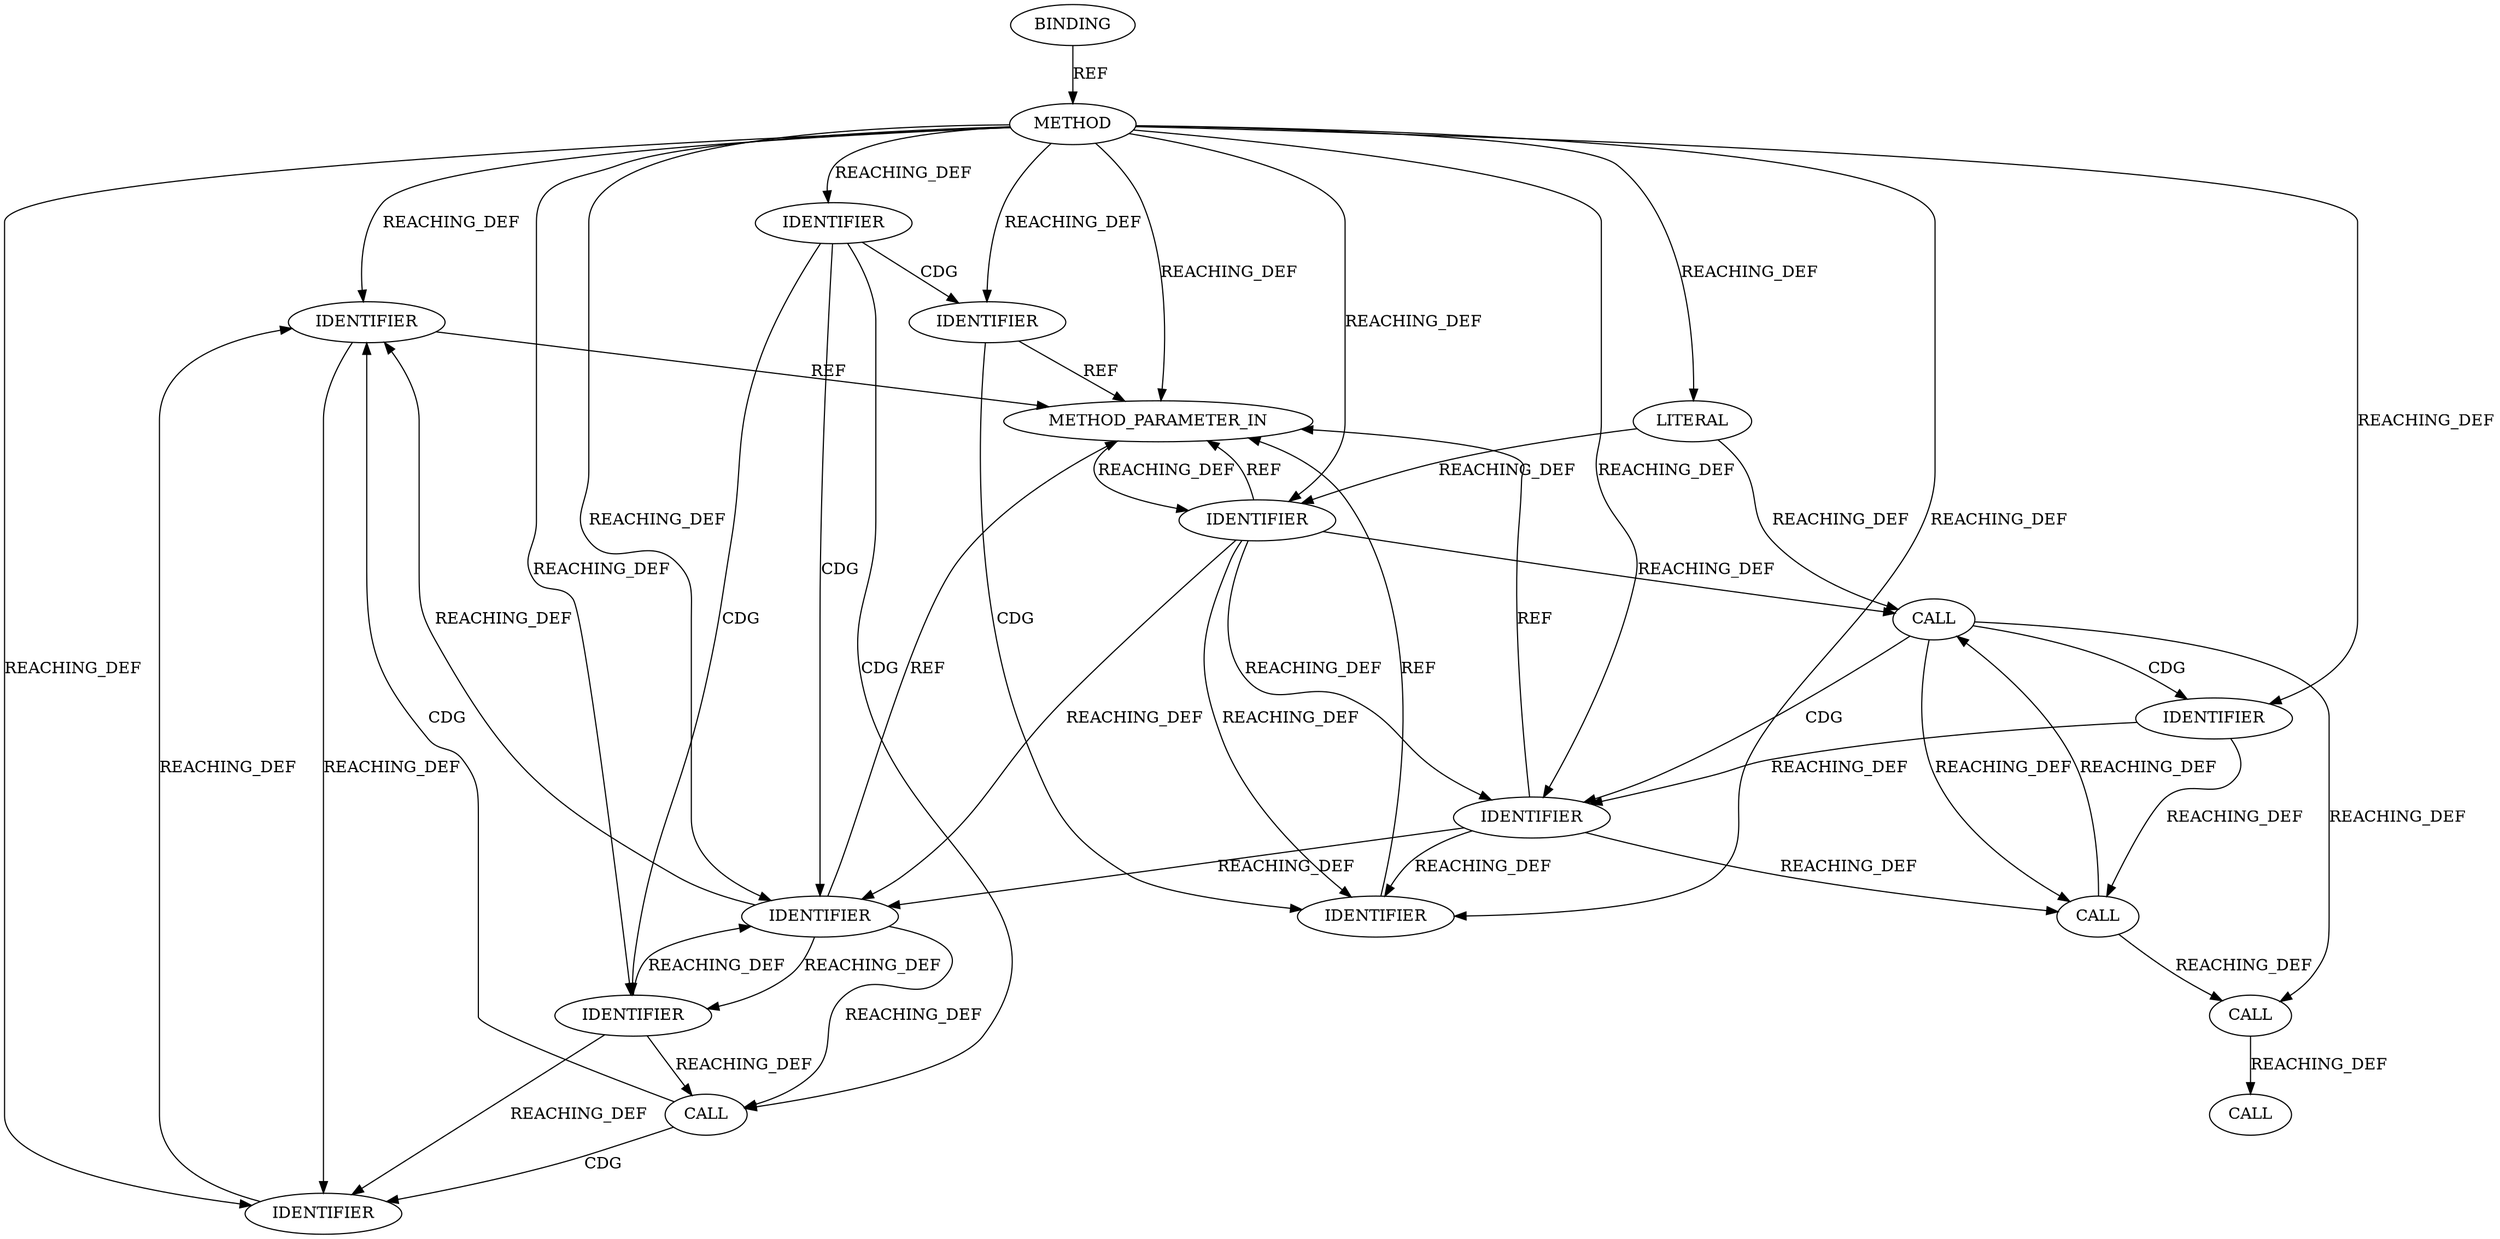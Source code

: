 strict digraph "" {
	node [label="\N"];
	1219	[METHOD_FULL_NAME=head_onwire_len,
		NAME=head_onwire_len,
		SIGNATURE="int head_onwire_len (int,bool)",
		label=BINDING];
	1167	[AST_PARENT_FULL_NAME="messenger_v2.c:<global>",
		AST_PARENT_TYPE=TYPE_DECL,
		CODE="static int head_onwire_len(int ctrl_len, bool secure)
{
	int head_len;
	int rem_len;

	BUG_ON(ctrl_len < 0 || ctrl_len > CEPH_MSG_\
MAX_CONTROL_LEN);

	if (secure) {
		head_len = CEPH_PREAMBLE_SECURE_LEN;
		if (ctrl_len > CEPH_PREAMBLE_INLINE_LEN) {
			rem_len = \
ctrl_len - CEPH_PREAMBLE_INLINE_LEN;
			head_len += padded_len(rem_len) + CEPH_GCM_TAG_LEN;
		}
	} else {
		head_len = CEPH_PREAMBLE_\
PLAIN_LEN;
		if (ctrl_len)
			head_len += ctrl_len + CEPH_CRC_LEN;
	}
	return head_len;
}",
		COLUMN_NUMBER=1,
		COLUMN_NUMBER_END=1,
		FILENAME="messenger_v2.c",
		FULL_NAME=head_onwire_len,
		IS_EXTERNAL=false,
		LINE_NUMBER=388,
		LINE_NUMBER_END=407,
		NAME=head_onwire_len,
		ORDER=28,
		SIGNATURE="int head_onwire_len (int,bool)",
		filename="messenger_v2.c",
		label=METHOD];
	1219 -> 1167	[label=REF];
	1195	[ARGUMENT_INDEX=1,
		CODE=ctrl_len,
		COLUMN_NUMBER=14,
		LINE_NUMBER=398,
		NAME=ctrl_len,
		ORDER=1,
		TYPE_FULL_NAME=int,
		filename="messenger_v2.c",
		label=IDENTIFIER];
	1167 -> 1195	[label=REACHING_DEF];
	1168	[CODE="int ctrl_len",
		COLUMN_NUMBER=28,
		EVALUATION_STRATEGY=BY_VALUE,
		INDEX=1,
		IS_VARIADIC=false,
		LINE_NUMBER=388,
		NAME=ctrl_len,
		ORDER=1,
		TYPE_FULL_NAME=int,
		filename="messenger_v2.c",
		label=METHOD_PARAMETER_IN];
	1167 -> 1168	[label=REACHING_DEF];
	1196	[ARGUMENT_INDEX=2,
		CODE=CEPH_PREAMBLE_INLINE_LEN,
		COLUMN_NUMBER=25,
		LINE_NUMBER=398,
		NAME=CEPH_PREAMBLE_INLINE_LEN,
		ORDER=2,
		TYPE_FULL_NAME=ANY,
		filename="messenger_v2.c",
		label=IDENTIFIER];
	1167 -> 1196	[label=REACHING_DEF];
	1176	[ARGUMENT_INDEX=1,
		CODE=ctrl_len,
		COLUMN_NUMBER=9,
		LINE_NUMBER=393,
		NAME=ctrl_len,
		ORDER=1,
		TYPE_FULL_NAME=int,
		filename="messenger_v2.c",
		label=IDENTIFIER];
	1167 -> 1176	[label=REACHING_DEF];
	1179	[ARGUMENT_INDEX=1,
		CODE=ctrl_len,
		COLUMN_NUMBER=25,
		LINE_NUMBER=393,
		NAME=ctrl_len,
		ORDER=1,
		TYPE_FULL_NAME=int,
		filename="messenger_v2.c",
		label=IDENTIFIER];
	1167 -> 1179	[label=REACHING_DEF];
	1189	[ARGUMENT_INDEX=1,
		CODE=ctrl_len,
		COLUMN_NUMBER=7,
		LINE_NUMBER=397,
		NAME=ctrl_len,
		ORDER=1,
		TYPE_FULL_NAME=int,
		filename="messenger_v2.c",
		label=IDENTIFIER];
	1167 -> 1189	[label=REACHING_DEF];
	1214	[ARGUMENT_INDEX=1,
		CODE=ctrl_len,
		COLUMN_NUMBER=16,
		LINE_NUMBER=404,
		NAME=ctrl_len,
		ORDER=1,
		TYPE_FULL_NAME=int,
		filename="messenger_v2.c",
		label=IDENTIFIER];
	1167 -> 1214	[label=REACHING_DEF];
	1190	[ARGUMENT_INDEX=2,
		CODE=CEPH_PREAMBLE_INLINE_LEN,
		COLUMN_NUMBER=18,
		LINE_NUMBER=397,
		NAME=CEPH_PREAMBLE_INLINE_LEN,
		ORDER=2,
		TYPE_FULL_NAME=ANY,
		filename="messenger_v2.c",
		label=IDENTIFIER];
	1167 -> 1190	[label=REACHING_DEF];
	1180	[ARGUMENT_INDEX=2,
		CODE=CEPH_MSG_MAX_CONTROL_LEN,
		COLUMN_NUMBER=36,
		LINE_NUMBER=393,
		NAME=CEPH_MSG_MAX_CONTROL_LEN,
		ORDER=2,
		TYPE_FULL_NAME=ANY,
		filename="messenger_v2.c",
		label=IDENTIFIER];
	1167 -> 1180	[label=REACHING_DEF];
	1177	[ARGUMENT_INDEX=2,
		CODE=0,
		COLUMN_NUMBER=20,
		LINE_NUMBER=393,
		ORDER=2,
		TYPE_FULL_NAME=int,
		filename="messenger_v2.c",
		label=LITERAL];
	1167 -> 1177	[label=REACHING_DEF];
	1182	[ARGUMENT_INDEX=-1,
		CODE=secure,
		COLUMN_NUMBER=6,
		LINE_NUMBER=395,
		NAME=secure,
		ORDER=1,
		TYPE_FULL_NAME=bool,
		filename="messenger_v2.c",
		label=IDENTIFIER];
	1167 -> 1182	[label=REACHING_DEF];
	1209	[ARGUMENT_INDEX=-1,
		CODE=ctrl_len,
		COLUMN_NUMBER=7,
		LINE_NUMBER=403,
		NAME=ctrl_len,
		ORDER=1,
		TYPE_FULL_NAME=int,
		filename="messenger_v2.c",
		label=IDENTIFIER];
	1167 -> 1209	[label=REACHING_DEF];
	1195 -> 1168	[label=REF];
	1195 -> 1196	[VARIABLE=ctrl_len,
		label=REACHING_DEF];
	1168 -> 1176	[VARIABLE=ctrl_len,
		label=REACHING_DEF];
	1196 -> 1195	[VARIABLE=CEPH_PREAMBLE_INLINE_LEN,
		label=REACHING_DEF];
	1176 -> 1168	[label=REF];
	1175	[ARGUMENT_INDEX=1,
		CODE="ctrl_len < 0",
		COLUMN_NUMBER=9,
		DISPATCH_TYPE=STATIC_DISPATCH,
		LINE_NUMBER=393,
		METHOD_FULL_NAME="<operator>.lessThan",
		NAME="<operator>.lessThan",
		ORDER=1,
		TYPE_FULL_NAME="<empty>",
		filename="messenger_v2.c",
		label=CALL];
	1176 -> 1175	[VARIABLE=ctrl_len,
		label=REACHING_DEF];
	1176 -> 1179	[VARIABLE=ctrl_len,
		label=REACHING_DEF];
	1176 -> 1189	[VARIABLE=ctrl_len,
		label=REACHING_DEF];
	1176 -> 1214	[VARIABLE=ctrl_len,
		label=REACHING_DEF];
	1175 -> 1179	[label=CDG];
	1178	[ARGUMENT_INDEX=2,
		CODE="ctrl_len > CEPH_MSG_MAX_CONTROL_LEN",
		COLUMN_NUMBER=25,
		DISPATCH_TYPE=STATIC_DISPATCH,
		LINE_NUMBER=393,
		METHOD_FULL_NAME="<operator>.greaterThan",
		NAME="<operator>.greaterThan",
		ORDER=2,
		TYPE_FULL_NAME="<empty>",
		filename="messenger_v2.c",
		label=CALL];
	1175 -> 1178	[VARIABLE="ctrl_len < 0",
		label=REACHING_DEF];
	1174	[ARGUMENT_INDEX=1,
		CODE="ctrl_len < 0 || ctrl_len > CEPH_MSG_MAX_CONTROL_LEN",
		COLUMN_NUMBER=9,
		DISPATCH_TYPE=STATIC_DISPATCH,
		LINE_NUMBER=393,
		METHOD_FULL_NAME="<operator>.logicalOr",
		NAME="<operator>.logicalOr",
		ORDER=1,
		TYPE_FULL_NAME="<empty>",
		filename="messenger_v2.c",
		label=CALL];
	1175 -> 1174	[VARIABLE="ctrl_len < 0",
		label=REACHING_DEF];
	1175 -> 1180	[label=CDG];
	1179 -> 1168	[label=REF];
	1179 -> 1189	[VARIABLE=ctrl_len,
		label=REACHING_DEF];
	1179 -> 1214	[VARIABLE=ctrl_len,
		label=REACHING_DEF];
	1179 -> 1178	[VARIABLE=ctrl_len,
		label=REACHING_DEF];
	1189 -> 1195	[VARIABLE=ctrl_len,
		label=REACHING_DEF];
	1189 -> 1168	[label=REF];
	1188	[ARGUMENT_INDEX=-1,
		CODE="ctrl_len > CEPH_PREAMBLE_INLINE_LEN",
		COLUMN_NUMBER=7,
		DISPATCH_TYPE=STATIC_DISPATCH,
		LINE_NUMBER=397,
		METHOD_FULL_NAME="<operator>.greaterThan",
		NAME="<operator>.greaterThan",
		ORDER=1,
		TYPE_FULL_NAME="<empty>",
		filename="messenger_v2.c",
		label=CALL];
	1189 -> 1188	[VARIABLE=ctrl_len,
		label=REACHING_DEF];
	1189 -> 1190	[VARIABLE=ctrl_len,
		label=REACHING_DEF];
	1214 -> 1168	[label=REF];
	1178 -> 1175	[VARIABLE="ctrl_len > CEPH_MSG_MAX_CONTROL_LEN",
		label=REACHING_DEF];
	1178 -> 1174	[VARIABLE="ctrl_len > CEPH_MSG_MAX_CONTROL_LEN",
		label=REACHING_DEF];
	1188 -> 1195	[label=CDG];
	1188 -> 1196	[label=CDG];
	1190 -> 1196	[VARIABLE=CEPH_PREAMBLE_INLINE_LEN,
		label=REACHING_DEF];
	1190 -> 1189	[VARIABLE=CEPH_PREAMBLE_INLINE_LEN,
		label=REACHING_DEF];
	1190 -> 1188	[VARIABLE=CEPH_PREAMBLE_INLINE_LEN,
		label=REACHING_DEF];
	1173	[ARGUMENT_INDEX=-1,
		CODE="BUG_ON(ctrl_len < 0 || ctrl_len > CEPH_MSG_MAX_CONTROL_LEN)",
		COLUMN_NUMBER=2,
		DISPATCH_TYPE=STATIC_DISPATCH,
		LINE_NUMBER=393,
		METHOD_FULL_NAME=BUG_ON,
		NAME=BUG_ON,
		ORDER=3,
		TYPE_FULL_NAME="<empty>",
		filename="messenger_v2.c",
		label=CALL];
	1174 -> 1173	[VARIABLE="ctrl_len < 0 || ctrl_len > CEPH_MSG_MAX_CONTROL_LEN",
		label=REACHING_DEF];
	1180 -> 1179	[VARIABLE=CEPH_MSG_MAX_CONTROL_LEN,
		label=REACHING_DEF];
	1180 -> 1178	[VARIABLE=CEPH_MSG_MAX_CONTROL_LEN,
		label=REACHING_DEF];
	1177 -> 1176	[VARIABLE=0,
		label=REACHING_DEF];
	1177 -> 1175	[VARIABLE=0,
		label=REACHING_DEF];
	1182 -> 1189	[label=CDG];
	1182 -> 1188	[label=CDG];
	1182 -> 1190	[label=CDG];
	1182 -> 1209	[label=CDG];
	1209 -> 1168	[label=REF];
	1209 -> 1214	[label=CDG];
}
